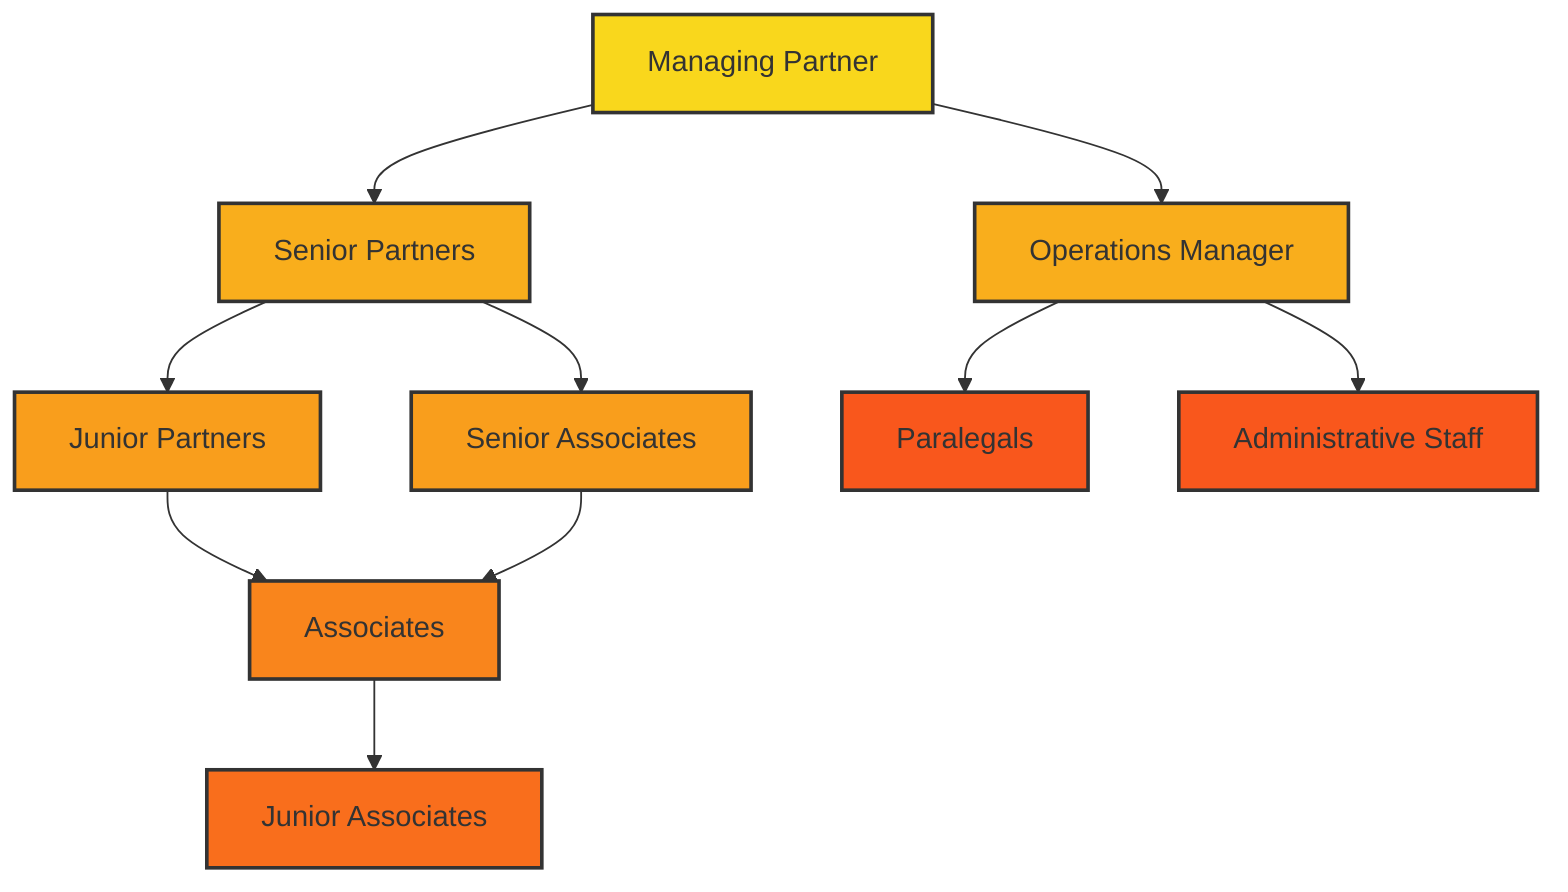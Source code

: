 graph TD
    A[Managing Partner] --> B[Senior Partners]
    A --> C[Operations Manager]
    B --> D[Junior Partners]
    B --> E[Senior Associates]
    D --> F[Associates]
    E --> F
    F --> G[Junior Associates]
    C --> H[Paralegals]
    C --> I[Administrative Staff]

    style A fill:#f9d71c,stroke:#333,stroke-width:2px
    style B fill:#f9ae1c,stroke:#333,stroke-width:2px
    style C fill:#f9ae1c,stroke:#333,stroke-width:2px
    style D fill:#f99e1c,stroke:#333,stroke-width:2px
    style E fill:#f99e1c,stroke:#333,stroke-width:2px
    style F fill:#f9851c,stroke:#333,stroke-width:2px
    style G fill:#f96e1c,stroke:#333,stroke-width:2px
    style H fill:#f9571c,stroke:#333,stroke-width:2px
    style I fill:#f9571c,stroke:#333,stroke-width:2px